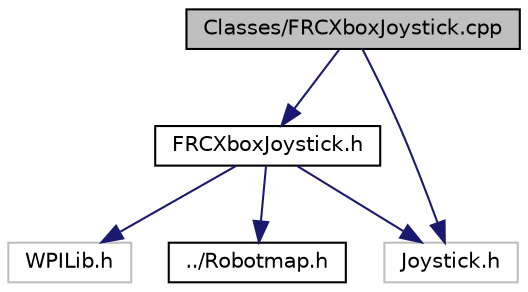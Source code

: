 digraph G
{
  edge [fontname="Helvetica",fontsize="10",labelfontname="Helvetica",labelfontsize="10"];
  node [fontname="Helvetica",fontsize="10",shape=record];
  Node1 [label="Classes/FRCXboxJoystick.cpp",height=0.2,width=0.4,color="black", fillcolor="grey75", style="filled" fontcolor="black"];
  Node1 -> Node2 [color="midnightblue",fontsize="10",style="solid",fontname="Helvetica"];
  Node2 [label="FRCXboxJoystick.h",height=0.2,width=0.4,color="black", fillcolor="white", style="filled",URL="$_f_r_c_xbox_joystick_8h.html"];
  Node2 -> Node3 [color="midnightblue",fontsize="10",style="solid",fontname="Helvetica"];
  Node3 [label="WPILib.h",height=0.2,width=0.4,color="grey75", fillcolor="white", style="filled"];
  Node2 -> Node4 [color="midnightblue",fontsize="10",style="solid",fontname="Helvetica"];
  Node4 [label="../Robotmap.h",height=0.2,width=0.4,color="black", fillcolor="white", style="filled",URL="$_robotmap_8h.html"];
  Node2 -> Node5 [color="midnightblue",fontsize="10",style="solid",fontname="Helvetica"];
  Node5 [label="Joystick.h",height=0.2,width=0.4,color="grey75", fillcolor="white", style="filled"];
  Node1 -> Node5 [color="midnightblue",fontsize="10",style="solid",fontname="Helvetica"];
}
